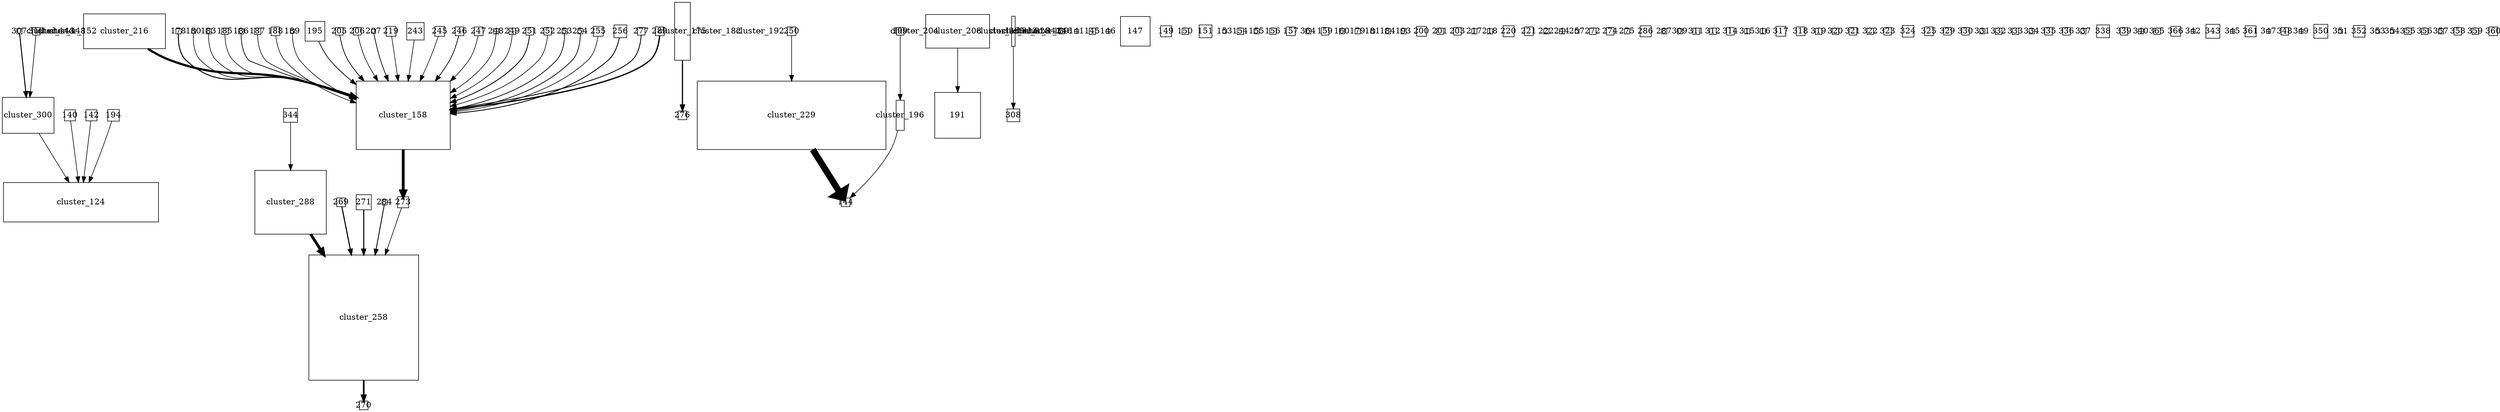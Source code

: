 digraph G {
    cluster_124 [ shape=rectangle,width=3.70833333333,height=0.944444444444,fixedsize=true,id=5,type="node" ];
    cluster_143 [ shape=rectangle,width=0,height=0,fixedsize=true,id=25,type="node" ];
    cluster_148 [ shape=rectangle,width=0,height=0,fixedsize=true,id=30,type="node" ];
    cluster_152 [ shape=rectangle,width=0,height=0,fixedsize=true,id=34,type="node" ];
    cluster_158 [ shape=rectangle,width=2.25,height=1.63888888889,fixedsize=true,id=41,type="node" ];
    cluster_175 [ shape=rectangle,width=0.375,height=1.38888888889,fixedsize=true,id=58,type="node" ];
    cluster_182 [ shape=rectangle,width=0,height=0,fixedsize=true,id=66,type="node" ];
    cluster_192 [ shape=rectangle,width=0,height=0,fixedsize=true,id=76,type="node" ];
    cluster_196 [ shape=rectangle,width=0.192,height=0.722222222222,fixedsize=true,id=80,type="node" ];
    cluster_204 [ shape=rectangle,width=0,height=0,fixedsize=true,id=88,type="node" ];
    cluster_208 [ shape=rectangle,width=1.52777777778,height=0.805555555556,fixedsize=true,id=92,type="node" ];
    cluster_216 [ shape=rectangle,width=1.95833333333,height=0.833333333333,fixedsize=true,id=100,type="node" ];
    cluster_229 [ shape=rectangle,width=4.51388888889,height=1.63888888889,fixedsize=true,id=113,type="node" ];
    cluster_258 [ shape=rectangle,width=2.625,height=3,fixedsize=true,id=142,type="node" ];
    cluster_285 [ shape=rectangle,width=0,height=0,fixedsize=true,id=169,type="node" ];
    cluster_288 [ shape=rectangle,width=1.70833333333,height=1.52777777778,fixedsize=true,id=172,type="node" ];
    cluster_300 [ shape=rectangle,width=1.23611111111,height=0.861111111111,fixedsize=true,id=184,type="node" ];
    cluster_313 [ shape=rectangle,width=0.0833333333333,height=0.722222222222,fixedsize=true,id=197,type="node" ];
    cluster_328 [ shape=rectangle,width=0,height=0,fixedsize=true,id=212,type="node" ];
    cluster_341 [ shape=rectangle,width=0,height=0,fixedsize=true,id=227,type="node" ];
    cluster_346 [ shape=rectangle,width=0,height=0,fixedsize=true,id=233,type="node" ];
    139 [ shape=rectangle,width=0.13,height=0.13,fixedsize=true,id=6,metric1=119,metric2="",type=leaf ];
    140 [ shape=rectangle,width=0.26,height=0.26,fixedsize=true,id=7,metric1=360,metric2="",type=leaf ];
    141 [ shape=rectangle,width=0.1,height=0.1,fixedsize=true,id=8,metric1=12,metric2="",type=leaf ];
    142 [ shape=rectangle,width=0.26,height=0.26,fixedsize=true,id=9,metric1=172,metric2="",type=leaf ];
    144 [ shape=rectangle,width=0.21,height=0.21,fixedsize=true,id=26,metric1=20,metric2="",type=leaf ];
    145 [ shape=rectangle,width=0.15,height=0.15,fixedsize=true,id=27,metric1=13,metric2="",type=leaf ];
    146 [ shape=rectangle,width=0.1,height=0.1,fixedsize=true,id=28,metric1=31,metric2="",type=leaf ];
    147 [ shape=rectangle,width=0.71,height=0.71,fixedsize=true,id=29,metric1=77,metric2="",type=leaf ];
    149 [ shape=rectangle,width=0.26,height=0.26,fixedsize=true,id=31,metric1=160,metric2="",type=leaf ];
    150 [ shape=rectangle,width=0.15,height=0.15,fixedsize=true,id=32,metric1=143,metric2="",type=leaf ];
    151 [ shape=rectangle,width=0.31,height=0.31,fixedsize=true,id=33,metric1=276,metric2="",type=leaf ];
    153 [ shape=rectangle,width=0.1,height=0.1,fixedsize=true,id=35,metric1=33,metric2="",type=leaf ];
    154 [ shape=rectangle,width=0.15,height=0.15,fixedsize=true,id=36,metric1=38,metric2="",type=leaf ];
    155 [ shape=rectangle,width=0.13,height=0.13,fixedsize=true,id=37,metric1=43,metric2="",type=leaf ];
    156 [ shape=rectangle,width=0.15,height=0.15,fixedsize=true,id=38,metric1=23,metric2="",type=leaf ];
    157 [ shape=rectangle,width=0.21,height=0.21,fixedsize=true,id=39,metric1=47,metric2="",type=leaf ];
    364 [ shape=rectangle,width=0.13,height=0.13,fixedsize=true,id=40,metric1=31,metric2="",type=leaf ];
    159 [ shape=rectangle,width=0.18,height=0.18,fixedsize=true,id=42,metric1=22,metric2="",type=leaf ];
    160 [ shape=rectangle,width=0.13,height=0.13,fixedsize=true,id=43,metric1=789,metric2="",type=leaf ];
    178 [ shape=rectangle,width=0.13,height=0.13,fixedsize=true,id=59,metric1=60,metric2="",type=leaf ];
    179 [ shape=rectangle,width=0.13,height=0.13,fixedsize=true,id=60,metric1=30,metric2="",type=leaf ];
    180 [ shape=rectangle,width=0.1,height=0.1,fixedsize=true,id=61,metric1=55,metric2="",type=leaf ];
    181 [ shape=rectangle,width=0.1,height=0.1,fixedsize=true,id=62,metric1=83,metric2="",type=leaf ];
    183 [ shape=rectangle,width=0.13,height=0.13,fixedsize=true,id=67,metric1=28,metric2="",type=leaf ];
    184 [ shape=rectangle,width=0.13,height=0.13,fixedsize=true,id=68,metric1=182,metric2="",type=leaf ];
    185 [ shape=rectangle,width=0.15,height=0.15,fixedsize=true,id=69,metric1=33,metric2="",type=leaf ];
    186 [ shape=rectangle,width=0.13,height=0.13,fixedsize=true,id=70,metric1=122,metric2="",type=leaf ];
    187 [ shape=rectangle,width=0.15,height=0.15,fixedsize=true,id=71,metric1=55,metric2="",type=leaf ];
    188 [ shape=rectangle,width=0.21,height=0.21,fixedsize=true,id=72,metric1=140,metric2="",type=leaf ];
    189 [ shape=rectangle,width=0.1,height=0.1,fixedsize=true,id=73,metric1=9,metric2="",type=leaf ];
    191 [ shape=rectangle,width=1.1,height=1.1,fixedsize=true,id=75,metric1=395,metric2="",type=leaf ];
    193 [ shape=rectangle,width=0.13,height=0.13,fixedsize=true,id=77,metric1=116,metric2="",type=leaf ];
    194 [ shape=rectangle,width=0.28,height=0.28,fixedsize=true,id=78,metric1=151,metric2="",type=leaf ];
    195 [ shape=rectangle,width=0.47,height=0.47,fixedsize=true,id=79,metric1=151,metric2="",type=leaf ];
    199 [ shape=rectangle,width=0.18,height=0.18,fixedsize=true,id=81,metric1=16,metric2="",type=leaf ];
    200 [ shape=rectangle,width=0.23,height=0.23,fixedsize=true,id=82,metric1=75,metric2="",type=leaf ];
    201 [ shape=rectangle,width=0.15,height=0.15,fixedsize=true,id=83,metric1=47,metric2="",type=leaf ];
    203 [ shape=rectangle,width=0.18,height=0.18,fixedsize=true,id=87,metric1=30,metric2="",type=leaf ];
    205 [ shape=rectangle,width=0.18,height=0.18,fixedsize=true,id=89,metric1=85,metric2="",type=leaf ];
    206 [ shape=rectangle,width=0.18,height=0.18,fixedsize=true,id=90,metric1=114,metric2="",type=leaf ];
    207 [ shape=rectangle,width=0.1,height=0.1,fixedsize=true,id=91,metric1=57,metric2="",type=leaf ];
    217 [ shape=rectangle,width=0.13,height=0.13,fixedsize=true,id=101,metric1=1,metric2="",type=leaf ];
    218 [ shape=rectangle,width=0.13,height=0.13,fixedsize=true,id=102,metric1=18,metric2="",type=leaf ];
    219 [ shape=rectangle,width=0.23,height=0.23,fixedsize=true,id=103,metric1=111,metric2="",type=leaf ];
    220 [ shape=rectangle,width=0.26,height=0.26,fixedsize=true,id=104,metric1=230,metric2="",type=leaf ];
    221 [ shape=rectangle,width=0.21,height=0.21,fixedsize=true,id=105,metric1=96,metric2="",type=leaf ];
    222 [ shape=rectangle,width=0.13,height=0.13,fixedsize=true,id=106,metric1=15,metric2="",type=leaf ];
    243 [ shape=rectangle,width=0.42,height=0.42,fixedsize=true,id=114,metric1=93,metric2="",type=leaf ];
    244 [ shape=rectangle,width=0.13,height=0.13,fixedsize=true,id=115,metric1=50,metric2="",type=leaf ];
    245 [ shape=rectangle,width=0.23,height=0.23,fixedsize=true,id=116,metric1=317,metric2="",type=leaf ];
    246 [ shape=rectangle,width=0.21,height=0.21,fixedsize=true,id=117,metric1=85,metric2="",type=leaf ];
    247 [ shape=rectangle,width=0.21,height=0.21,fixedsize=true,id=118,metric1=64,metric2="",type=leaf ];
    248 [ shape=rectangle,width=0.13,height=0.13,fixedsize=true,id=119,metric1=14,metric2="",type=leaf ];
    249 [ shape=rectangle,width=0.15,height=0.15,fixedsize=true,id=120,metric1=18,metric2="",type=leaf ];
    250 [ shape=rectangle,width=0.21,height=0.21,fixedsize=true,id=121,metric1=4,metric2="",type=leaf ];
    251 [ shape=rectangle,width=0.18,height=0.18,fixedsize=true,id=122,metric1=54,metric2="",type=leaf ];
    252 [ shape=rectangle,width=0.18,height=0.18,fixedsize=true,id=123,metric1=66,metric2="",type=leaf ];
    253 [ shape=rectangle,width=0.13,height=0.13,fixedsize=true,id=124,metric1=23,metric2="",type=leaf ];
    254 [ shape=rectangle,width=0.13,height=0.13,fixedsize=true,id=125,metric1=67,metric2="",type=leaf ];
    255 [ shape=rectangle,width=0.23,height=0.23,fixedsize=true,id=126,metric1=165,metric2="",type=leaf ];
    256 [ shape=rectangle,width=0.31,height=0.31,fixedsize=true,id=127,metric1=35,metric2="",type=leaf ];
    257 [ shape=rectangle,width=0.1,height=0.1,fixedsize=true,id=128,metric1=56,metric2="",type=leaf ];
    269 [ shape=rectangle,width=0.21,height=0.21,fixedsize=true,id=143,metric1=216,metric2="",type=leaf ];
    270 [ shape=rectangle,width=0.21,height=0.21,fixedsize=true,id=144,metric1=79,metric2="",type=leaf ];
    271 [ shape=rectangle,width=0.36,height=0.36,fixedsize=true,id=145,metric1=325,metric2="",type=leaf ];
    272 [ shape=rectangle,width=0.15,height=0.15,fixedsize=true,id=146,metric1=117,metric2="",type=leaf ];
    273 [ shape=rectangle,width=0.26,height=0.26,fixedsize=true,id=147,metric1=228,metric2="",type=leaf ];
    274 [ shape=rectangle,width=0.18,height=0.18,fixedsize=true,id=148,metric1=75,metric2="",type=leaf ];
    275 [ shape=rectangle,width=0.13,height=0.13,fixedsize=true,id=149,metric1=12,metric2="",type=leaf ];
    276 [ shape=rectangle,width=0.21,height=0.21,fixedsize=true,id=150,metric1=134,metric2="",type=leaf ];
    277 [ shape=rectangle,width=0.18,height=0.18,fixedsize=true,id=151,metric1=216,metric2="",type=leaf ];
    284 [ shape=rectangle,width=0.13,height=0.13,fixedsize=true,id=152,metric1=88,metric2="",type=leaf ];
    286 [ shape=rectangle,width=0.26,height=0.26,fixedsize=true,id=170,metric1=476,metric2="",type=leaf ];
    287 [ shape=rectangle,width=0.13,height=0.13,fixedsize=true,id=171,metric1=38,metric2="",type=leaf ];
    289 [ shape=rectangle,width=0.21,height=0.21,fixedsize=true,id=173,metric1=62,metric2="",type=leaf ];
    307 [ shape=rectangle,width=0.13,height=0.13,fixedsize=true,id=185,metric1=5,metric2="",type=leaf ];
    308 [ shape=rectangle,width=0.31,height=0.31,fixedsize=true,id=186,metric1=107,metric2="",type=leaf ];
    309 [ shape=rectangle,width=0.13,height=0.13,fixedsize=true,id=187,metric1=250,metric2="",type=leaf ];
    310 [ shape=rectangle,width=0.18,height=0.18,fixedsize=true,id=188,metric1=4,metric2="",type=leaf ];
    311 [ shape=rectangle,width=0.15,height=0.15,fixedsize=true,id=189,metric1=23,metric2="",type=leaf ];
    312 [ shape=rectangle,width=0.15,height=0.15,fixedsize=true,id=190,metric1=62,metric2="",type=leaf ];
    314 [ shape=rectangle,width=0.18,height=0.18,fixedsize=true,id=198,metric1=26,metric2="",type=leaf ];
    315 [ shape=rectangle,width=0.13,height=0.13,fixedsize=true,id=199,metric1=122,metric2="",type=leaf ];
    316 [ shape=rectangle,width=0.13,height=0.13,fixedsize=true,id=200,metric1=71,metric2="",type=leaf ];
    317 [ shape=rectangle,width=0.23,height=0.23,fixedsize=true,id=201,metric1=110,metric2="",type=leaf ];
    318 [ shape=rectangle,width=0.21,height=0.21,fixedsize=true,id=202,metric1=12,metric2="",type=leaf ];
    319 [ shape=rectangle,width=0.15,height=0.15,fixedsize=true,id=203,metric1=119,metric2="",type=leaf ];
    320 [ shape=rectangle,width=0.15,height=0.15,fixedsize=true,id=204,metric1=2,metric2="",type=leaf ];
    321 [ shape=rectangle,width=0.18,height=0.18,fixedsize=true,id=205,metric1=158,metric2="",type=leaf ];
    322 [ shape=rectangle,width=0.15,height=0.15,fixedsize=true,id=206,metric1=39,metric2="",type=leaf ];
    323 [ shape=rectangle,width=0.18,height=0.18,fixedsize=true,id=207,metric1=18,metric2="",type=leaf ];
    324 [ shape=rectangle,width=0.28,height=0.28,fixedsize=true,id=208,metric1=60,metric2="",type=leaf ];
    325 [ shape=rectangle,width=0.21,height=0.21,fixedsize=true,id=209,metric1=50,metric2="",type=leaf ];
    329 [ shape=rectangle,width=0.18,height=0.18,fixedsize=true,id=213,metric1=9,metric2="",type=leaf ];
    330 [ shape=rectangle,width=0.18,height=0.18,fixedsize=true,id=214,metric1=154,metric2="",type=leaf ];
    331 [ shape=rectangle,width=0.13,height=0.13,fixedsize=true,id=215,metric1=617,metric2="",type=leaf ];
    332 [ shape=rectangle,width=0.15,height=0.15,fixedsize=true,id=216,metric1=2,metric2="",type=leaf ];
    333 [ shape=rectangle,width=0.15,height=0.15,fixedsize=true,id=217,metric1=33,metric2="",type=leaf ];
    334 [ shape=rectangle,width=0.13,height=0.13,fixedsize=true,id=218,metric1=6,metric2="",type=leaf ];
    335 [ shape=rectangle,width=0.18,height=0.18,fixedsize=true,id=219,metric1=132,metric2="",type=leaf ];
    336 [ shape=rectangle,width=0.18,height=0.18,fixedsize=true,id=220,metric1=36,metric2="",type=leaf ];
    337 [ shape=rectangle,width=0.13,height=0.13,fixedsize=true,id=221,metric1=13,metric2="",type=leaf ];
    338 [ shape=rectangle,width=0.31,height=0.31,fixedsize=true,id=222,metric1=49,metric2="",type=leaf ];
    339 [ shape=rectangle,width=0.18,height=0.18,fixedsize=true,id=223,metric1=6,metric2="",type=leaf ];
    340 [ shape=rectangle,width=0.13,height=0.13,fixedsize=true,id=224,metric1=17,metric2="",type=leaf ];
    365 [ shape=rectangle,width=0.15,height=0.15,fixedsize=true,id=225,metric1=4,metric2="",type=leaf ];
    366 [ shape=rectangle,width=0.23,height=0.23,fixedsize=true,id=226,metric1=11,metric2="",type=leaf ];
    342 [ shape=rectangle,width=0.1,height=0.1,fixedsize=true,id=228,metric1=7,metric2="",type=leaf ];
    343 [ shape=rectangle,width=0.34,height=0.34,fixedsize=true,id=229,metric1=60,metric2="",type=leaf ];
    344 [ shape=rectangle,width=0.34,height=0.34,fixedsize=true,id=230,metric1=65,metric2="",type=leaf ];
    345 [ shape=rectangle,width=0.1,height=0.1,fixedsize=true,id=231,metric1=5,metric2="",type=leaf ];
    361 [ shape=rectangle,width=0.26,height=0.26,fixedsize=true,id=232,metric1=325,metric2="",type=leaf ];
    347 [ shape=rectangle,width=0.1,height=0.1,fixedsize=true,id=234,metric1=60,metric2="",type=leaf ];
    348 [ shape=rectangle,width=0.18,height=0.18,fixedsize=true,id=235,metric1=44,metric2="",type=leaf ];
    349 [ shape=rectangle,width=0.1,height=0.1,fixedsize=true,id=236,metric1=176,metric2="",type=leaf ];
    350 [ shape=rectangle,width=0.34,height=0.34,fixedsize=true,id=237,metric1=206,metric2="",type=leaf ];
    351 [ shape=rectangle,width=0.1,height=0.1,fixedsize=true,id=238,metric1=19,metric2="",type=leaf ];
    352 [ shape=rectangle,width=0.28,height=0.28,fixedsize=true,id=239,metric1=179,metric2="",type=leaf ];
    353 [ shape=rectangle,width=0.1,height=0.1,fixedsize=true,id=240,metric1=15,metric2="",type=leaf ];
    354 [ shape=rectangle,width=0.1,height=0.1,fixedsize=true,id=241,metric1=31,metric2="",type=leaf ];
    355 [ shape=rectangle,width=0.15,height=0.15,fixedsize=true,id=242,metric1=38,metric2="",type=leaf ];
    356 [ shape=rectangle,width=0.15,height=0.15,fixedsize=true,id=243,metric1=50,metric2="",type=leaf ];
    357 [ shape=rectangle,width=0.13,height=0.13,fixedsize=true,id=244,metric1=13,metric2="",type=leaf ];
    358 [ shape=rectangle,width=0.18,height=0.18,fixedsize=true,id=245,metric1=48,metric2="",type=leaf ];
    359 [ shape=rectangle,width=0.15,height=0.15,fixedsize=true,id=246,metric1=20,metric2="",type=leaf ];
    360 [ shape=rectangle,width=0.21,height=0.21,fixedsize=true,id=247,metric1=155,metric2="",type=leaf ];
    243 -> cluster_158 [ style="setlinewidth(1)" ];
    245 -> cluster_158 [ style="setlinewidth(1)" ];
    246 -> cluster_158 [ style="setlinewidth(1.2)" ];
    247 -> cluster_158 [ style="setlinewidth(1)" ];
    248 -> cluster_158 [ style="setlinewidth(1)" ];
    249 -> cluster_158 [ style="setlinewidth(1)" ];
    250 -> cluster_229 [ style="setlinewidth(1)" ];
    251 -> cluster_158 [ style="setlinewidth(1.4)" ];
    252 -> cluster_158 [ style="setlinewidth(1)" ];
    253 -> cluster_158 [ style="setlinewidth(1.2)" ];
    254 -> cluster_158 [ style="setlinewidth(1.2)" ];
    255 -> cluster_158 [ style="setlinewidth(1)" ];
    256 -> cluster_158 [ style="setlinewidth(1.4)" ];
    cluster_229 -> 144 [ style="setlinewidth(11)" ];
    284 -> cluster_258 [ style="setlinewidth(1.4)" ];
    269 -> cluster_258 [ style="setlinewidth(1.8)" ];
    271 -> cluster_258 [ style="setlinewidth(1.8)" ];
    273 -> cluster_258 [ style="setlinewidth(1)" ];
    277 -> cluster_158 [ style="setlinewidth(1.4)" ];
    cluster_258 -> 270 [ style="setlinewidth(2.8)" ];
    cluster_158 -> 273 [ style="setlinewidth(4.8)" ];
    289 -> cluster_158 [ style="setlinewidth(2.2)" ];
    cluster_288 -> cluster_258 [ style="setlinewidth(4.8)" ];
    178 -> cluster_158 [ style="setlinewidth(1.6)" ];
    cluster_175 -> 276 [ style="setlinewidth(2)" ];
    180 -> cluster_158 [ style="setlinewidth(1)" ];
    183 -> cluster_158 [ style="setlinewidth(1)" ];
    185 -> cluster_158 [ style="setlinewidth(1)" ];
    186 -> cluster_158 [ style="setlinewidth(1.2)" ];
    187 -> cluster_158 [ style="setlinewidth(1)" ];
    189 -> cluster_158 [ style="setlinewidth(1)" ];
    188 -> cluster_158 [ style="setlinewidth(1)" ];
    307 -> cluster_300 [ style="setlinewidth(1.6)" ];
    310 -> cluster_300 [ style="setlinewidth(1)" ];
    cluster_300 -> cluster_124 [ style="setlinewidth(1)" ];
    140 -> cluster_124 [ style="setlinewidth(1)" ];
    142 -> cluster_124 [ style="setlinewidth(1)" ];
    194 -> cluster_124 [ style="setlinewidth(1)" ];
    195 -> cluster_158 [ style="setlinewidth(1.2)" ];
    cluster_313 -> 308 [ style="setlinewidth(1)" ];
    199 -> cluster_196 [ style="setlinewidth(1)" ];
    cluster_196 -> 144 [ style="setlinewidth(1)" ];
    205 -> cluster_158 [ style="setlinewidth(1.2)" ];
    206 -> cluster_158 [ style="setlinewidth(1)" ];
    207 -> cluster_158 [ style="setlinewidth(1.2)" ];
    344 -> cluster_288 [ style="setlinewidth(1)" ];
    219 -> cluster_158 [ style="setlinewidth(1)" ];
    cluster_216 -> cluster_158 [ style="setlinewidth(3.8)" ];
    cluster_208 -> 191 [ style="setlinewidth(1)" ];
}
